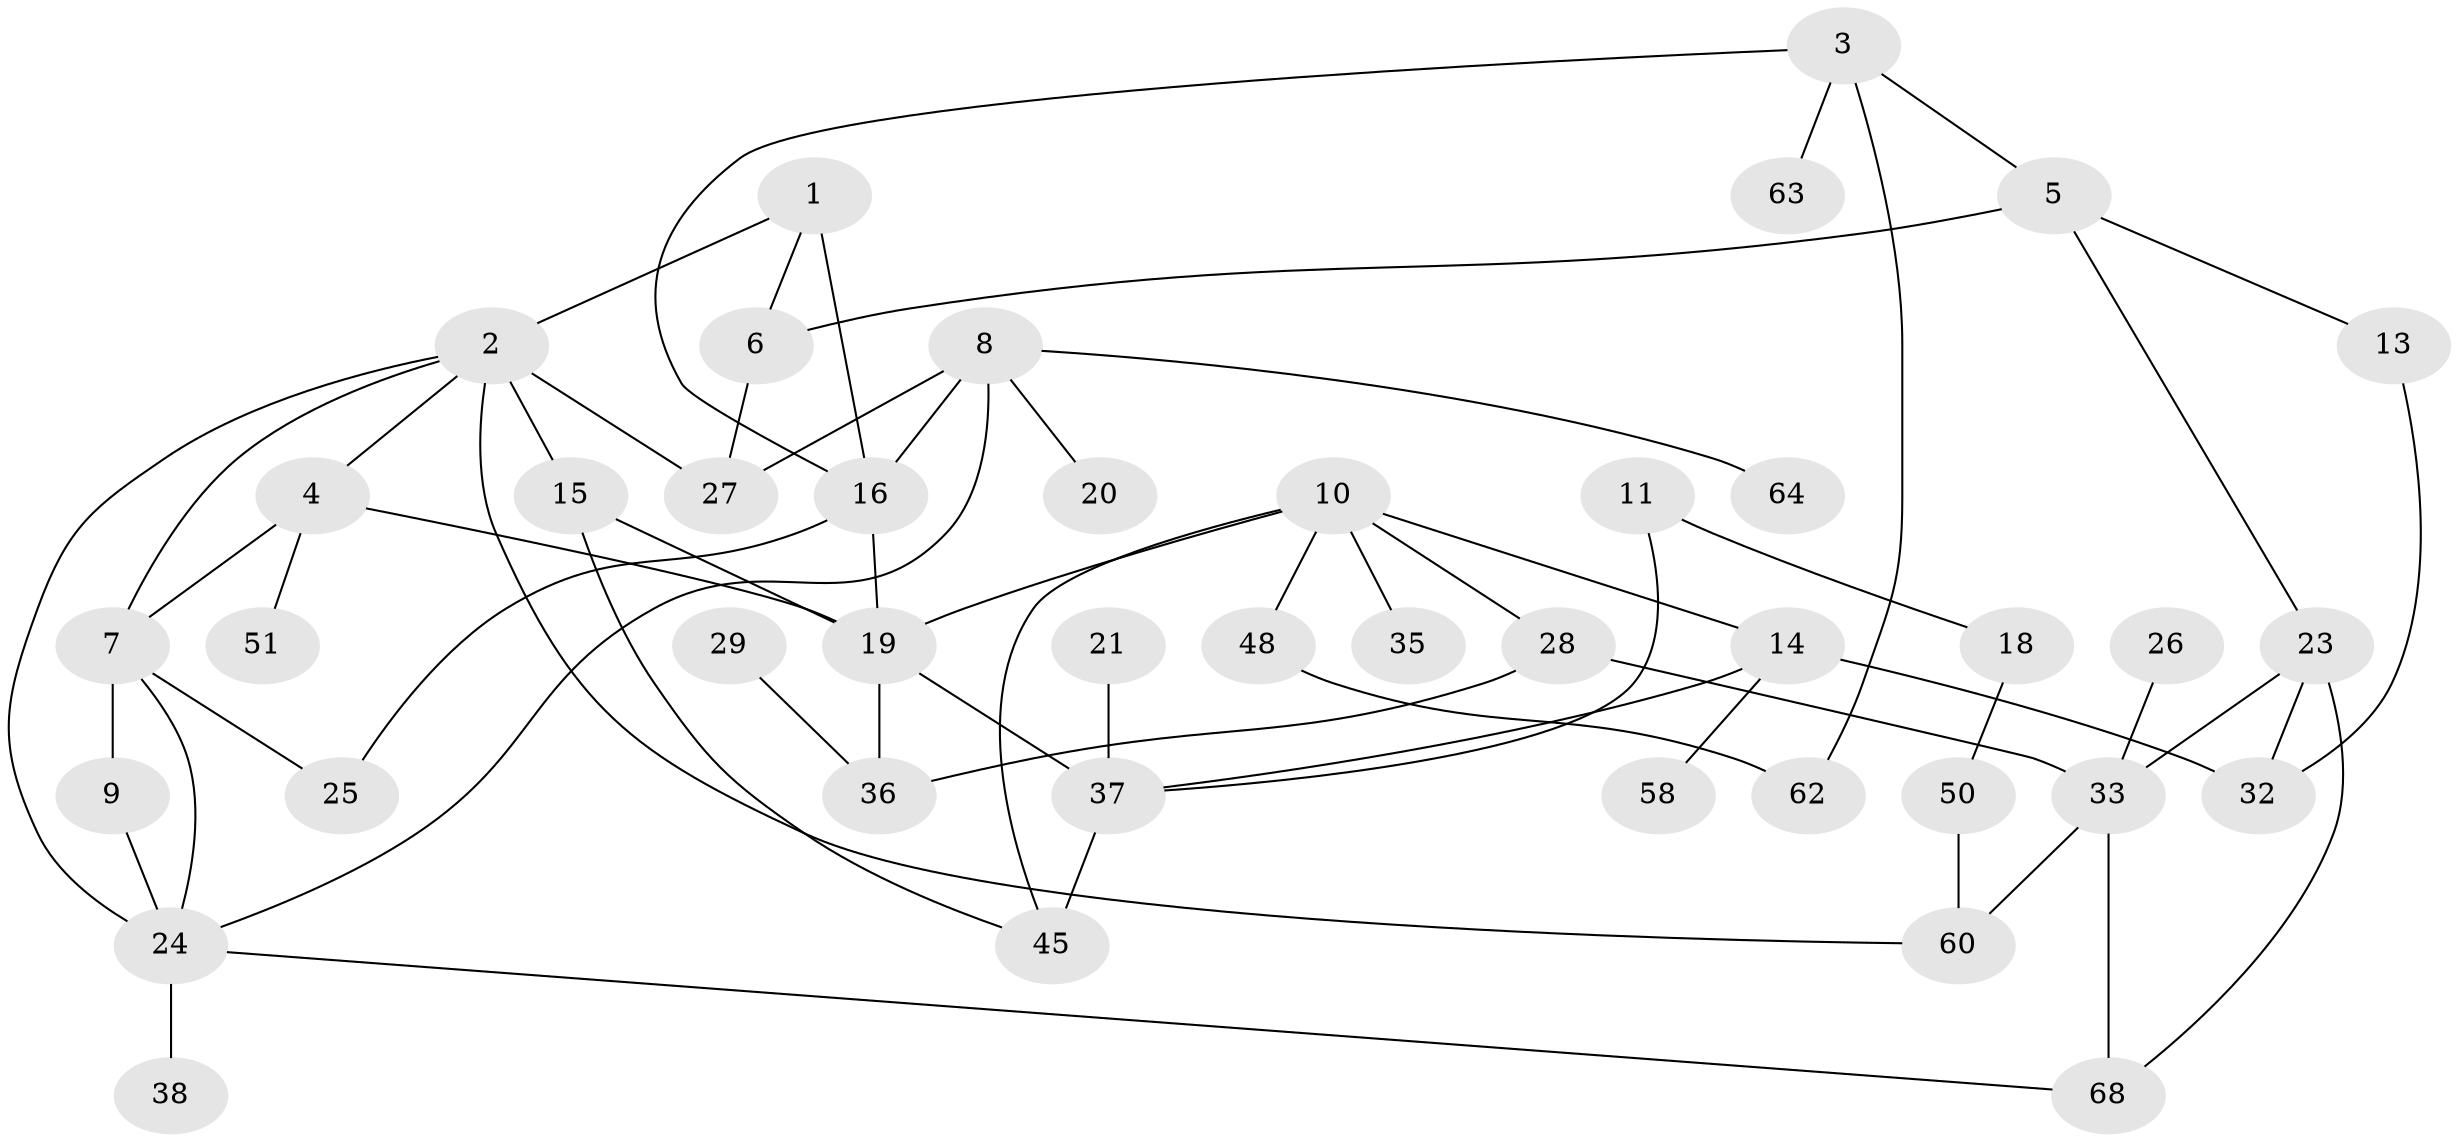 // original degree distribution, {4: 0.08695652173913043, 5: 0.057971014492753624, 3: 0.21014492753623187, 1: 0.21014492753623187, 2: 0.2536231884057971, 0: 0.18115942028985507}
// Generated by graph-tools (version 1.1) at 2025/48/03/04/25 22:48:04]
// undirected, 42 vertices, 63 edges
graph export_dot {
  node [color=gray90,style=filled];
  1;
  2;
  3;
  4;
  5;
  6;
  7;
  8;
  9;
  10;
  11;
  13;
  14;
  15;
  16;
  18;
  19;
  20;
  21;
  23;
  24;
  25;
  26;
  27;
  28;
  29;
  32;
  33;
  35;
  36;
  37;
  38;
  45;
  48;
  50;
  51;
  58;
  60;
  62;
  63;
  64;
  68;
  1 -- 2 [weight=1.0];
  1 -- 6 [weight=1.0];
  1 -- 16 [weight=2.0];
  2 -- 4 [weight=1.0];
  2 -- 7 [weight=1.0];
  2 -- 15 [weight=1.0];
  2 -- 24 [weight=2.0];
  2 -- 27 [weight=3.0];
  2 -- 60 [weight=1.0];
  3 -- 5 [weight=1.0];
  3 -- 16 [weight=1.0];
  3 -- 62 [weight=1.0];
  3 -- 63 [weight=1.0];
  4 -- 7 [weight=1.0];
  4 -- 19 [weight=1.0];
  4 -- 51 [weight=1.0];
  5 -- 6 [weight=1.0];
  5 -- 13 [weight=1.0];
  5 -- 23 [weight=1.0];
  6 -- 27 [weight=1.0];
  7 -- 9 [weight=1.0];
  7 -- 24 [weight=1.0];
  7 -- 25 [weight=1.0];
  8 -- 16 [weight=1.0];
  8 -- 20 [weight=1.0];
  8 -- 24 [weight=1.0];
  8 -- 27 [weight=1.0];
  8 -- 64 [weight=1.0];
  9 -- 24 [weight=1.0];
  10 -- 14 [weight=1.0];
  10 -- 19 [weight=1.0];
  10 -- 28 [weight=1.0];
  10 -- 35 [weight=1.0];
  10 -- 45 [weight=1.0];
  10 -- 48 [weight=1.0];
  11 -- 18 [weight=1.0];
  11 -- 37 [weight=1.0];
  13 -- 32 [weight=1.0];
  14 -- 32 [weight=2.0];
  14 -- 37 [weight=2.0];
  14 -- 58 [weight=1.0];
  15 -- 19 [weight=1.0];
  15 -- 45 [weight=1.0];
  16 -- 19 [weight=2.0];
  16 -- 25 [weight=1.0];
  18 -- 50 [weight=1.0];
  19 -- 36 [weight=1.0];
  19 -- 37 [weight=2.0];
  21 -- 37 [weight=1.0];
  23 -- 32 [weight=1.0];
  23 -- 33 [weight=1.0];
  23 -- 68 [weight=1.0];
  24 -- 38 [weight=1.0];
  24 -- 68 [weight=1.0];
  26 -- 33 [weight=1.0];
  28 -- 33 [weight=1.0];
  28 -- 36 [weight=1.0];
  29 -- 36 [weight=1.0];
  33 -- 60 [weight=1.0];
  33 -- 68 [weight=1.0];
  37 -- 45 [weight=2.0];
  48 -- 62 [weight=1.0];
  50 -- 60 [weight=1.0];
}
